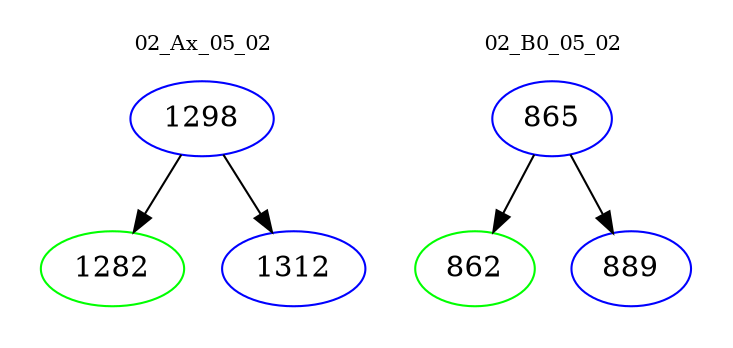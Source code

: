 digraph{
subgraph cluster_0 {
color = white
label = "02_Ax_05_02";
fontsize=10;
T0_1298 [label="1298", color="blue"]
T0_1298 -> T0_1282 [color="black"]
T0_1282 [label="1282", color="green"]
T0_1298 -> T0_1312 [color="black"]
T0_1312 [label="1312", color="blue"]
}
subgraph cluster_1 {
color = white
label = "02_B0_05_02";
fontsize=10;
T1_865 [label="865", color="blue"]
T1_865 -> T1_862 [color="black"]
T1_862 [label="862", color="green"]
T1_865 -> T1_889 [color="black"]
T1_889 [label="889", color="blue"]
}
}
